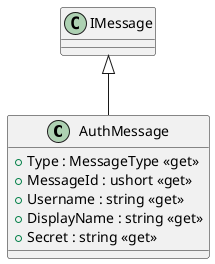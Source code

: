 @startuml
class AuthMessage {
    + Type : MessageType <<get>>
    + MessageId : ushort <<get>>
    + Username : string <<get>>
    + DisplayName : string <<get>>
    + Secret : string <<get>>
}
IMessage <|-- AuthMessage
@enduml
